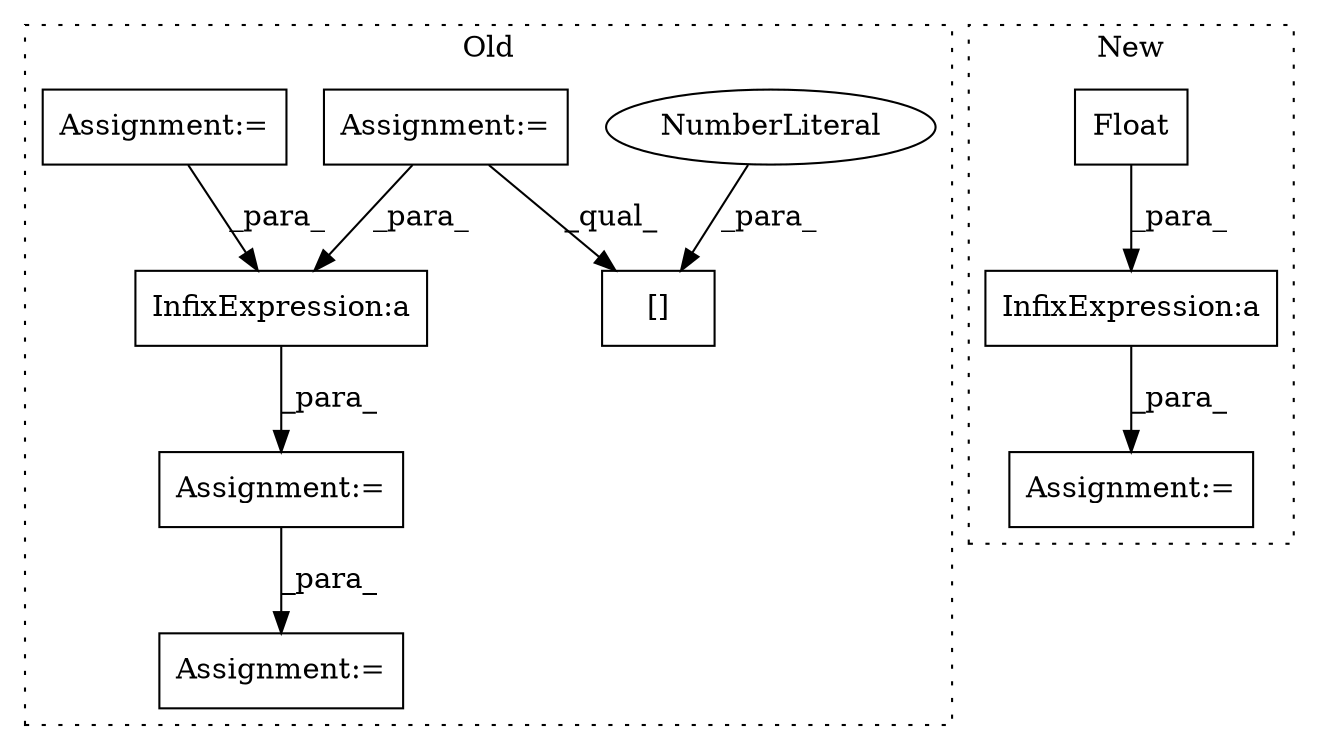 digraph G {
subgraph cluster0 {
1 [label="[]" a="2" s="863,877" l="13,1" shape="box"];
5 [label="NumberLiteral" a="34" s="876" l="1" shape="ellipse"];
6 [label="Assignment:=" a="7" s="487" l="1" shape="box"];
7 [label="Assignment:=" a="7" s="782" l="1" shape="box"];
8 [label="InfixExpression:a" a="27" s="790" l="3" shape="box"];
9 [label="Assignment:=" a="7" s="816" l="1" shape="box"];
10 [label="Assignment:=" a="7" s="518" l="1" shape="box"];
label = "Old";
style="dotted";
}
subgraph cluster1 {
2 [label="Float" a="32" s="417" l="7" shape="box"];
3 [label="Assignment:=" a="7" s="529" l="1" shape="box"];
4 [label="InfixExpression:a" a="27" s="491" l="3" shape="box"];
label = "New";
style="dotted";
}
2 -> 4 [label="_para_"];
4 -> 3 [label="_para_"];
5 -> 1 [label="_para_"];
6 -> 1 [label="_qual_"];
6 -> 8 [label="_para_"];
7 -> 9 [label="_para_"];
8 -> 7 [label="_para_"];
10 -> 8 [label="_para_"];
}